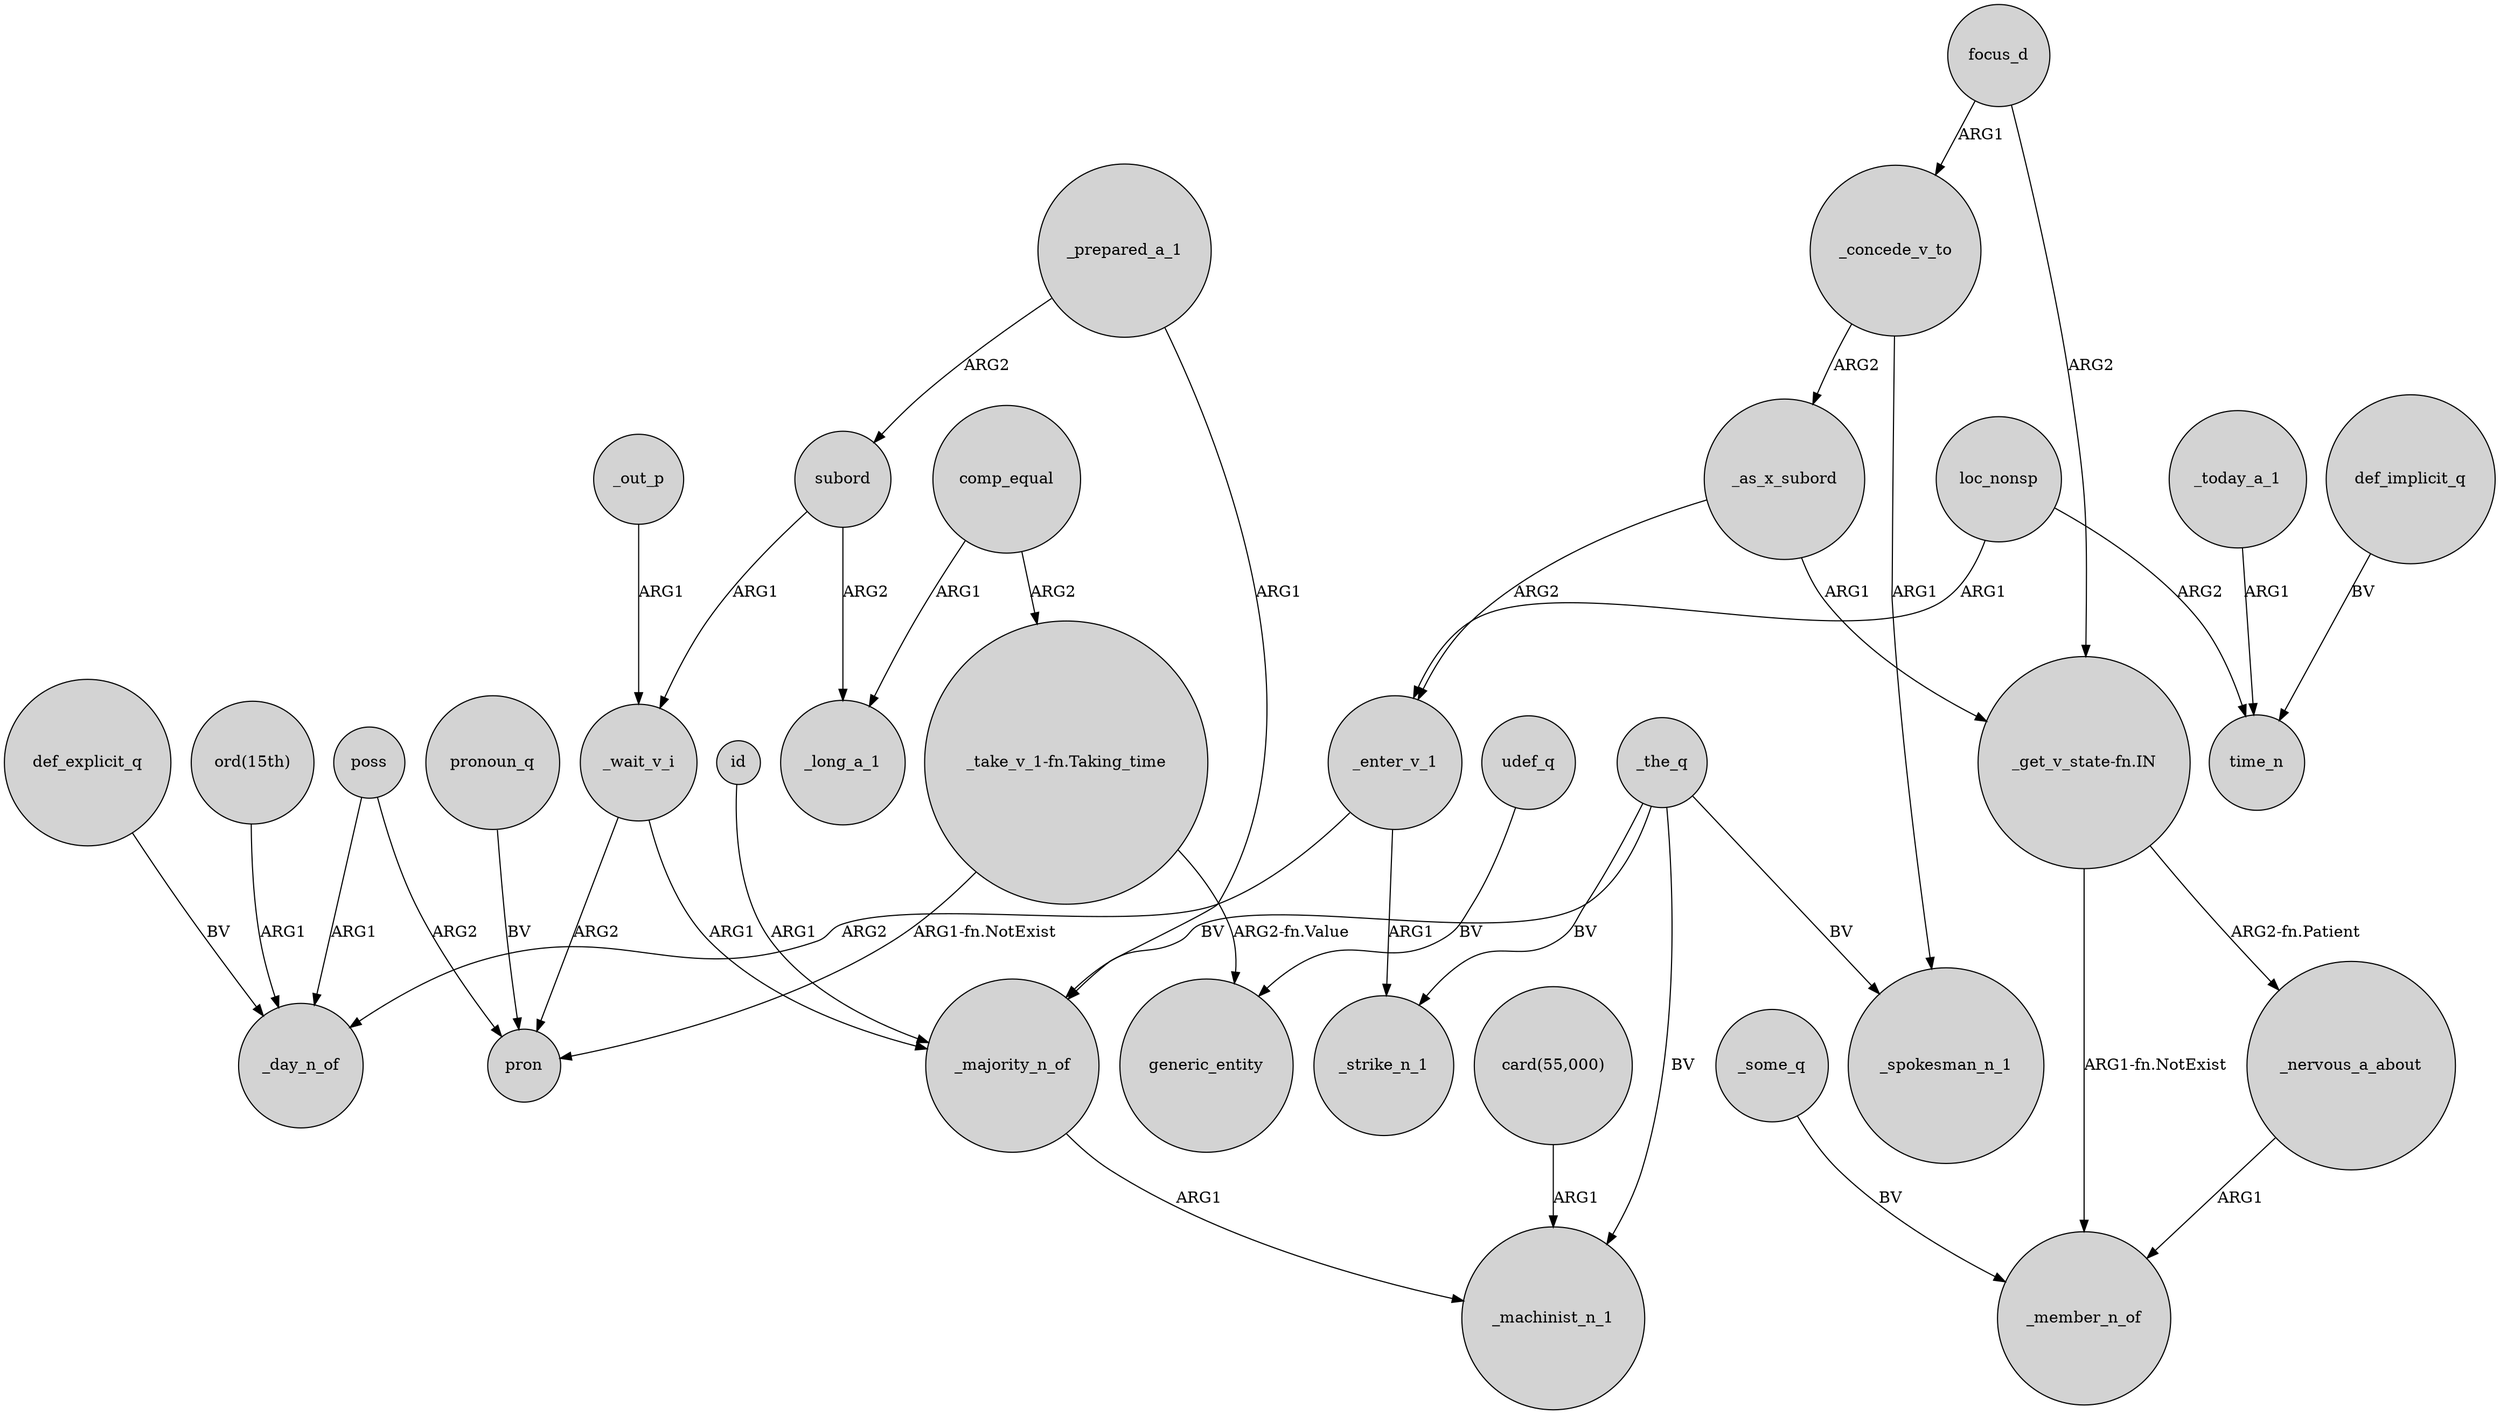 digraph {
	node [shape=circle style=filled]
	subord -> _wait_v_i [label=ARG1]
	_enter_v_1 -> _strike_n_1 [label=ARG1]
	_today_a_1 -> time_n [label=ARG1]
	udef_q -> generic_entity [label=BV]
	poss -> pron [label=ARG2]
	_some_q -> _member_n_of [label=BV]
	_enter_v_1 -> _day_n_of [label=ARG2]
	_wait_v_i -> _majority_n_of [label=ARG1]
	_as_x_subord -> "_get_v_state-fn.IN" [label=ARG1]
	_the_q -> _machinist_n_1 [label=BV]
	"_get_v_state-fn.IN" -> _member_n_of [label="ARG1-fn.NotExist"]
	_nervous_a_about -> _member_n_of [label=ARG1]
	_the_q -> _strike_n_1 [label=BV]
	_the_q -> _majority_n_of [label=BV]
	_majority_n_of -> _machinist_n_1 [label=ARG1]
	_concede_v_to -> _spokesman_n_1 [label=ARG1]
	_wait_v_i -> pron [label=ARG2]
	subord -> _long_a_1 [label=ARG2]
	loc_nonsp -> time_n [label=ARG2]
	"_get_v_state-fn.IN" -> _nervous_a_about [label="ARG2-fn.Patient"]
	"_take_v_1-fn.Taking_time" -> generic_entity [label="ARG2-fn.Value"]
	"_take_v_1-fn.Taking_time" -> pron [label="ARG1-fn.NotExist"]
	pronoun_q -> pron [label=BV]
	id -> _majority_n_of [label=ARG1]
	_prepared_a_1 -> _majority_n_of [label=ARG1]
	loc_nonsp -> _enter_v_1 [label=ARG1]
	comp_equal -> _long_a_1 [label=ARG1]
	focus_d -> "_get_v_state-fn.IN" [label=ARG2]
	_concede_v_to -> _as_x_subord [label=ARG2]
	focus_d -> _concede_v_to [label=ARG1]
	_out_p -> _wait_v_i [label=ARG1]
	"card(55,000)" -> _machinist_n_1 [label=ARG1]
	def_explicit_q -> _day_n_of [label=BV]
	poss -> _day_n_of [label=ARG1]
	_the_q -> _spokesman_n_1 [label=BV]
	"ord(15th)" -> _day_n_of [label=ARG1]
	_as_x_subord -> _enter_v_1 [label=ARG2]
	_prepared_a_1 -> subord [label=ARG2]
	def_implicit_q -> time_n [label=BV]
	comp_equal -> "_take_v_1-fn.Taking_time" [label=ARG2]
}

